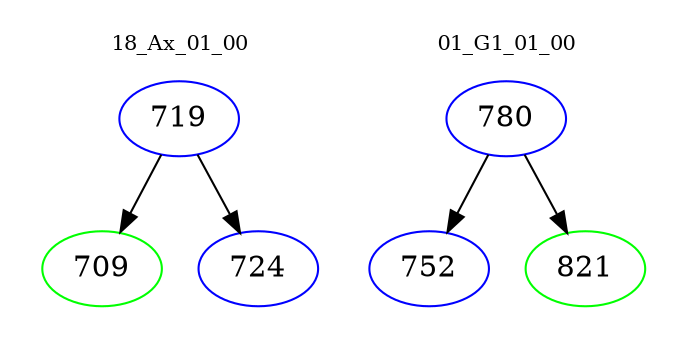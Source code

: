 digraph{
subgraph cluster_0 {
color = white
label = "18_Ax_01_00";
fontsize=10;
T0_719 [label="719", color="blue"]
T0_719 -> T0_709 [color="black"]
T0_709 [label="709", color="green"]
T0_719 -> T0_724 [color="black"]
T0_724 [label="724", color="blue"]
}
subgraph cluster_1 {
color = white
label = "01_G1_01_00";
fontsize=10;
T1_780 [label="780", color="blue"]
T1_780 -> T1_752 [color="black"]
T1_752 [label="752", color="blue"]
T1_780 -> T1_821 [color="black"]
T1_821 [label="821", color="green"]
}
}
